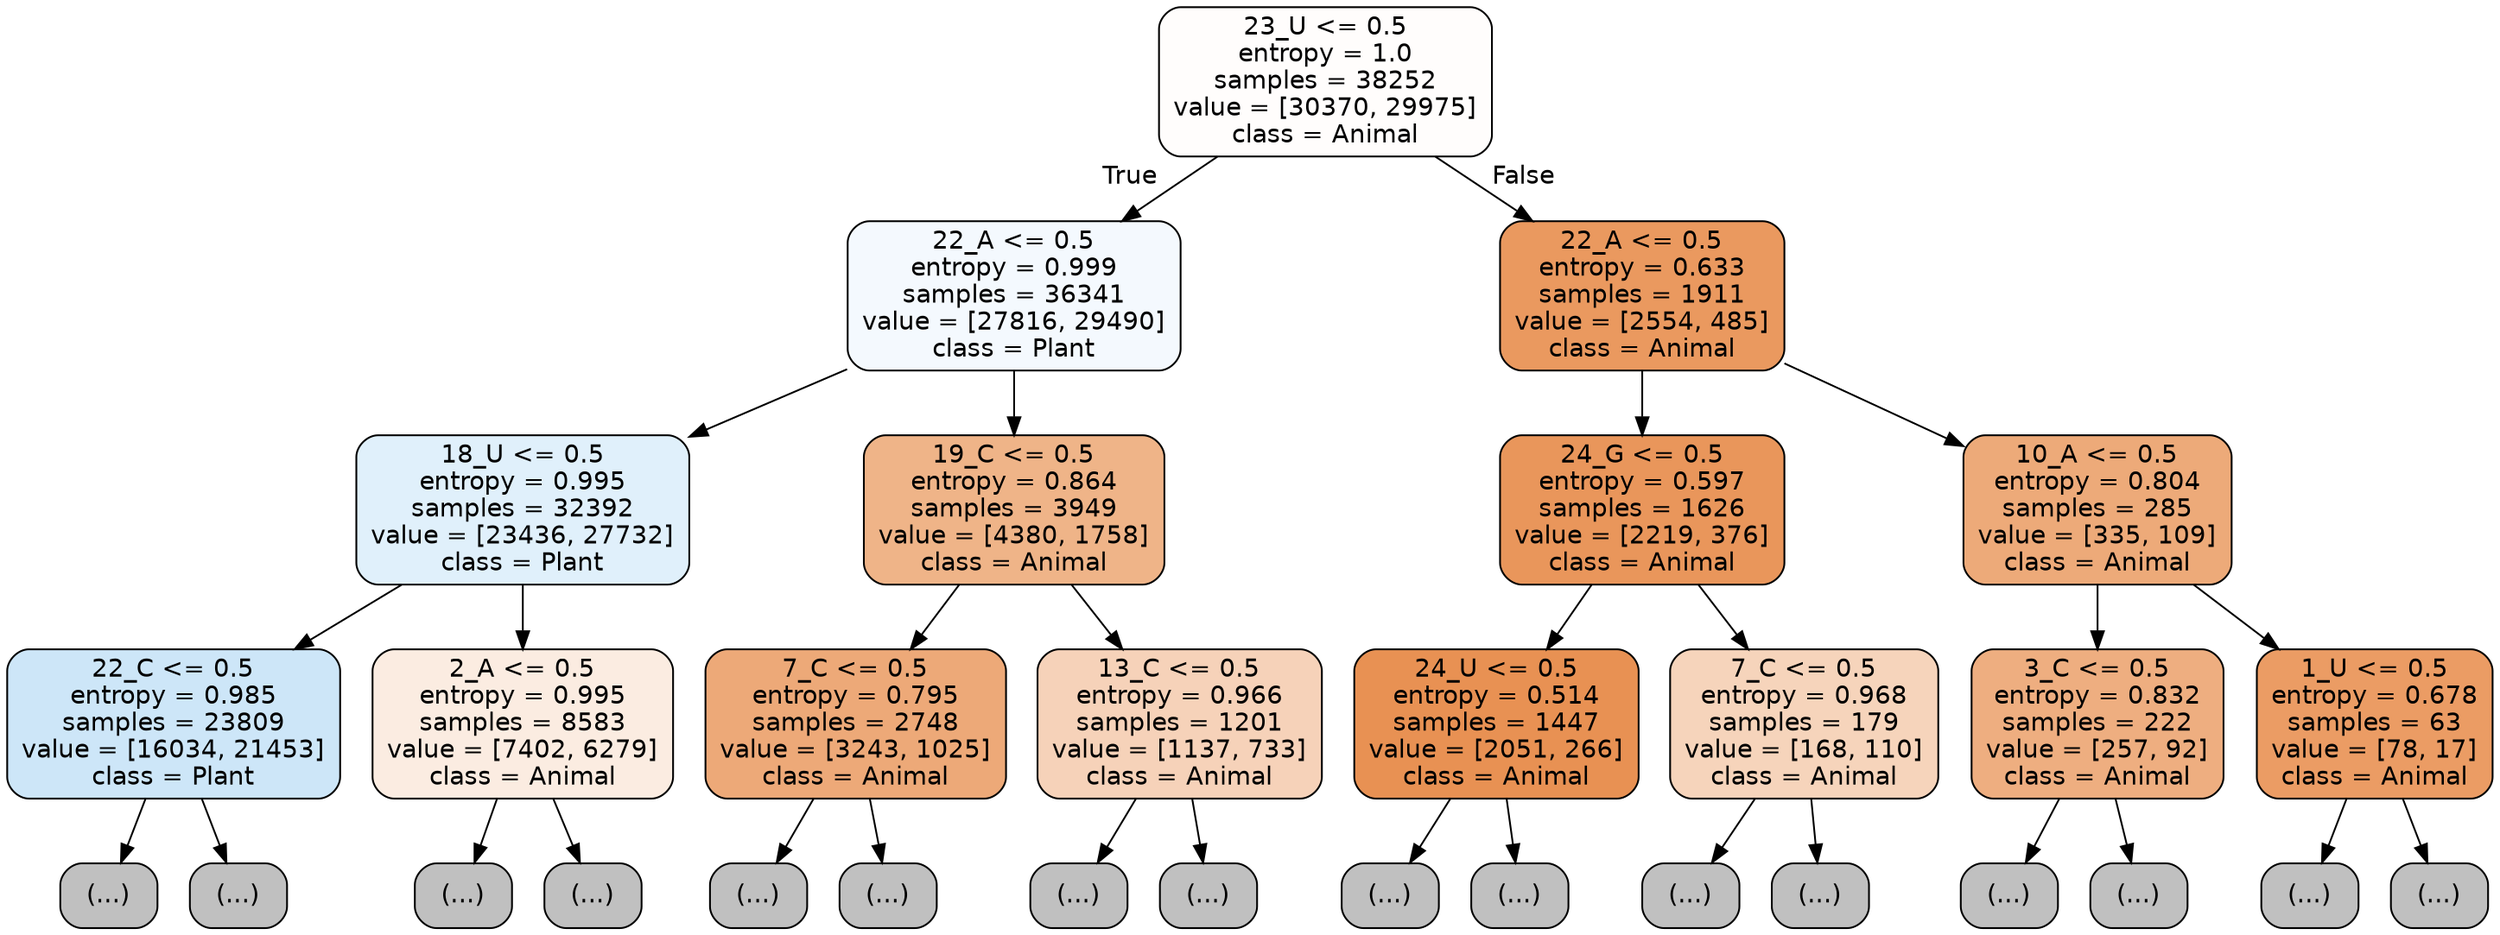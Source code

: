 digraph Tree {
node [shape=box, style="filled, rounded", color="black", fontname="helvetica"] ;
edge [fontname="helvetica"] ;
0 [label="23_U <= 0.5\nentropy = 1.0\nsamples = 38252\nvalue = [30370, 29975]\nclass = Animal", fillcolor="#fffdfc"] ;
1 [label="22_A <= 0.5\nentropy = 0.999\nsamples = 36341\nvalue = [27816, 29490]\nclass = Plant", fillcolor="#f4f9fe"] ;
0 -> 1 [labeldistance=2.5, labelangle=45, headlabel="True"] ;
2 [label="18_U <= 0.5\nentropy = 0.995\nsamples = 32392\nvalue = [23436, 27732]\nclass = Plant", fillcolor="#e0f0fb"] ;
1 -> 2 ;
3 [label="22_C <= 0.5\nentropy = 0.985\nsamples = 23809\nvalue = [16034, 21453]\nclass = Plant", fillcolor="#cde6f8"] ;
2 -> 3 ;
4 [label="(...)", fillcolor="#C0C0C0"] ;
3 -> 4 ;
9329 [label="(...)", fillcolor="#C0C0C0"] ;
3 -> 9329 ;
10512 [label="2_A <= 0.5\nentropy = 0.995\nsamples = 8583\nvalue = [7402, 6279]\nclass = Animal", fillcolor="#fbece1"] ;
2 -> 10512 ;
10513 [label="(...)", fillcolor="#C0C0C0"] ;
10512 -> 10513 ;
13346 [label="(...)", fillcolor="#C0C0C0"] ;
10512 -> 13346 ;
14293 [label="19_C <= 0.5\nentropy = 0.864\nsamples = 3949\nvalue = [4380, 1758]\nclass = Animal", fillcolor="#efb488"] ;
1 -> 14293 ;
14294 [label="7_C <= 0.5\nentropy = 0.795\nsamples = 2748\nvalue = [3243, 1025]\nclass = Animal", fillcolor="#eda978"] ;
14293 -> 14294 ;
14295 [label="(...)", fillcolor="#C0C0C0"] ;
14294 -> 14295 ;
15416 [label="(...)", fillcolor="#C0C0C0"] ;
14294 -> 15416 ;
15683 [label="13_C <= 0.5\nentropy = 0.966\nsamples = 1201\nvalue = [1137, 733]\nclass = Animal", fillcolor="#f6d2b9"] ;
14293 -> 15683 ;
15684 [label="(...)", fillcolor="#C0C0C0"] ;
15683 -> 15684 ;
16035 [label="(...)", fillcolor="#C0C0C0"] ;
15683 -> 16035 ;
16178 [label="22_A <= 0.5\nentropy = 0.633\nsamples = 1911\nvalue = [2554, 485]\nclass = Animal", fillcolor="#ea995f"] ;
0 -> 16178 [labeldistance=2.5, labelangle=-45, headlabel="False"] ;
16179 [label="24_G <= 0.5\nentropy = 0.597\nsamples = 1626\nvalue = [2219, 376]\nclass = Animal", fillcolor="#e9965b"] ;
16178 -> 16179 ;
16180 [label="24_U <= 0.5\nentropy = 0.514\nsamples = 1447\nvalue = [2051, 266]\nclass = Animal", fillcolor="#e89153"] ;
16179 -> 16180 ;
16181 [label="(...)", fillcolor="#C0C0C0"] ;
16180 -> 16181 ;
16564 [label="(...)", fillcolor="#C0C0C0"] ;
16180 -> 16564 ;
16633 [label="7_C <= 0.5\nentropy = 0.968\nsamples = 179\nvalue = [168, 110]\nclass = Animal", fillcolor="#f6d4bb"] ;
16179 -> 16633 ;
16634 [label="(...)", fillcolor="#C0C0C0"] ;
16633 -> 16634 ;
16701 [label="(...)", fillcolor="#C0C0C0"] ;
16633 -> 16701 ;
16728 [label="10_A <= 0.5\nentropy = 0.804\nsamples = 285\nvalue = [335, 109]\nclass = Animal", fillcolor="#edaa79"] ;
16178 -> 16728 ;
16729 [label="3_C <= 0.5\nentropy = 0.832\nsamples = 222\nvalue = [257, 92]\nclass = Animal", fillcolor="#eeae80"] ;
16728 -> 16729 ;
16730 [label="(...)", fillcolor="#C0C0C0"] ;
16729 -> 16730 ;
16841 [label="(...)", fillcolor="#C0C0C0"] ;
16729 -> 16841 ;
16868 [label="1_U <= 0.5\nentropy = 0.678\nsamples = 63\nvalue = [78, 17]\nclass = Animal", fillcolor="#eb9c64"] ;
16728 -> 16868 ;
16869 [label="(...)", fillcolor="#C0C0C0"] ;
16868 -> 16869 ;
16880 [label="(...)", fillcolor="#C0C0C0"] ;
16868 -> 16880 ;
}